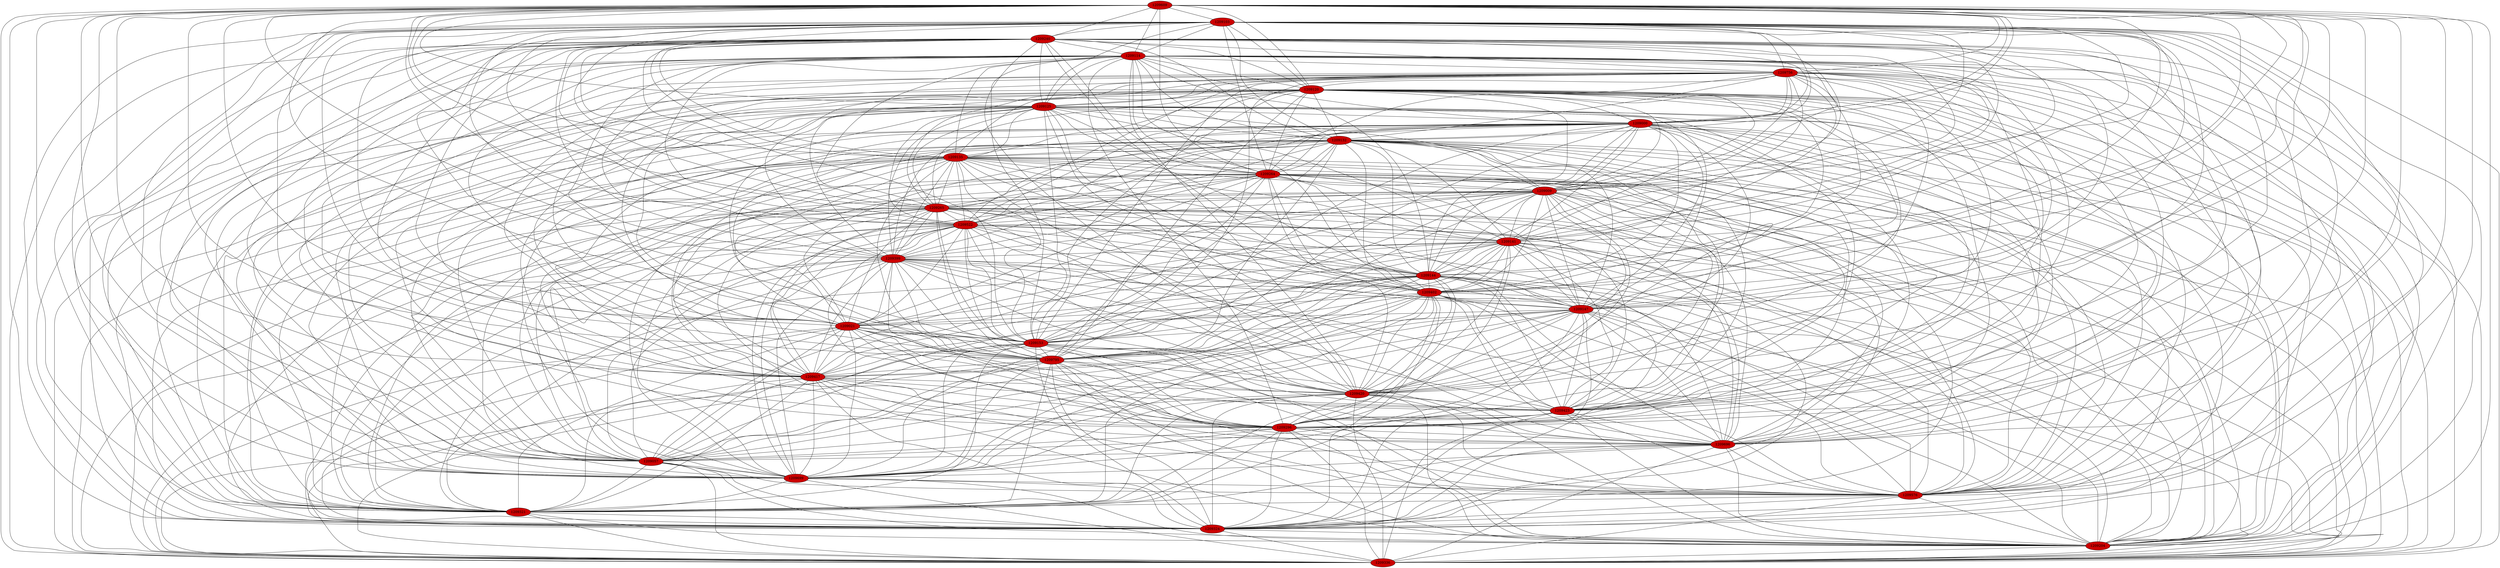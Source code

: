 graph CAMP_cc2 {
	K = 2.0;
	1209609 [style="filled", fillcolor="#cc0000"];
	1209103 [style="filled", fillcolor="#cc0000"];
	1209240 [style="filled", fillcolor="#cc0000"];
	1209114 [style="filled", fillcolor="#cc0000"];
	1209756 [style="filled", fillcolor="#cc0000"];
	1209120 [style="filled", fillcolor="#cc0000"];
	1209125 [style="filled", fillcolor="#cc0000"];
	1209000 [style="filled", fillcolor="#cc0000"];
	1209132 [style="filled", fillcolor="#cc0000"];
	1209135 [style="filled", fillcolor="#cc0000"];
	1209264 [style="filled", fillcolor="#cc0000"];
	1209009 [style="filled", fillcolor="#cc0000"];
	1209265 [style="filled", fillcolor="#cc0000"];
	1209522 [style="filled", fillcolor="#cc0000"];
	1209141 [style="filled", fillcolor="#cc0000"];
	1209399 [style="filled", fillcolor="#cc0000"];
	1209144 [style="filled", fillcolor="#cc0000"];
	1209402 [style="filled", fillcolor="#cc0000"];
	1209147 [style="filled", fillcolor="#cc0000"];
	1209021 [style="filled", fillcolor="#cc0000"];
	1209153 [style="filled", fillcolor="#cc0000"];
	1209795 [style="filled", fillcolor="#cc0000"];
	1209417 [style="filled", fillcolor="#cc0000"];
	1209420 [style="filled", fillcolor="#cc0000"];
	1209423 [style="filled", fillcolor="#cc0000"];
	1209296 [style="filled", fillcolor="#cc0000"];
	1209696 [style="filled", fillcolor="#cc0000"];
	1209057 [style="filled", fillcolor="#cc0000"];
	1209699 [style="filled", fillcolor="#cc0000"];
	1209576 [style="filled", fillcolor="#cc0000"];
	1209321 [style="filled", fillcolor="#cc0000"];
	1209324 [style="filled", fillcolor="#cc0000"];
	1209204 [style="filled", fillcolor="#cc0000"];
	1209336 [style="filled", fillcolor="#cc0000"];
	1209609 -- 1209000;
	1209609 -- 1209009;
	1209609 -- 1209021;
	1209609 -- 1209057;
	1209609 -- 1209103;
	1209609 -- 1209114;
	1209609 -- 1209120;
	1209609 -- 1209125;
	1209609 -- 1209132;
	1209609 -- 1209135;
	1209609 -- 1209141;
	1209609 -- 1209144;
	1209609 -- 1209147;
	1209609 -- 1209153;
	1209609 -- 1209204;
	1209609 -- 1209240;
	1209609 -- 1209264;
	1209609 -- 1209265;
	1209609 -- 1209296;
	1209609 -- 1209321;
	1209609 -- 1209324;
	1209609 -- 1209336;
	1209609 -- 1209399;
	1209609 -- 1209402;
	1209609 -- 1209417;
	1209609 -- 1209420;
	1209609 -- 1209423;
	1209609 -- 1209522;
	1209609 -- 1209576;
	1209609 -- 1209696;
	1209609 -- 1209699;
	1209609 -- 1209756;
	1209609 -- 1209795;
	1209103 -- 1209000;
	1209103 -- 1209009;
	1209103 -- 1209021;
	1209103 -- 1209057;
	1209103 -- 1209114;
	1209103 -- 1209120;
	1209103 -- 1209125;
	1209103 -- 1209132;
	1209103 -- 1209135;
	1209103 -- 1209141;
	1209103 -- 1209144;
	1209103 -- 1209147;
	1209103 -- 1209153;
	1209103 -- 1209204;
	1209103 -- 1209240;
	1209103 -- 1209264;
	1209103 -- 1209265;
	1209103 -- 1209296;
	1209103 -- 1209321;
	1209103 -- 1209324;
	1209103 -- 1209336;
	1209103 -- 1209399;
	1209103 -- 1209402;
	1209103 -- 1209417;
	1209103 -- 1209420;
	1209103 -- 1209423;
	1209103 -- 1209522;
	1209103 -- 1209576;
	1209103 -- 1209696;
	1209103 -- 1209699;
	1209103 -- 1209756;
	1209103 -- 1209795;
	1209240 -- 1209000;
	1209240 -- 1209009;
	1209240 -- 1209021;
	1209240 -- 1209057;
	1209240 -- 1209114;
	1209240 -- 1209120;
	1209240 -- 1209125;
	1209240 -- 1209132;
	1209240 -- 1209135;
	1209240 -- 1209141;
	1209240 -- 1209144;
	1209240 -- 1209147;
	1209240 -- 1209153;
	1209240 -- 1209204;
	1209240 -- 1209264;
	1209240 -- 1209265;
	1209240 -- 1209296;
	1209240 -- 1209321;
	1209240 -- 1209324;
	1209240 -- 1209336;
	1209240 -- 1209399;
	1209240 -- 1209402;
	1209240 -- 1209417;
	1209240 -- 1209420;
	1209240 -- 1209423;
	1209240 -- 1209522;
	1209240 -- 1209576;
	1209240 -- 1209696;
	1209240 -- 1209699;
	1209240 -- 1209756;
	1209240 -- 1209795;
	1209114 -- 1209000;
	1209114 -- 1209009;
	1209114 -- 1209021;
	1209114 -- 1209057;
	1209114 -- 1209120;
	1209114 -- 1209125;
	1209114 -- 1209132;
	1209114 -- 1209135;
	1209114 -- 1209141;
	1209114 -- 1209144;
	1209114 -- 1209147;
	1209114 -- 1209153;
	1209114 -- 1209204;
	1209114 -- 1209264;
	1209114 -- 1209265;
	1209114 -- 1209296;
	1209114 -- 1209321;
	1209114 -- 1209324;
	1209114 -- 1209336;
	1209114 -- 1209399;
	1209114 -- 1209402;
	1209114 -- 1209417;
	1209114 -- 1209420;
	1209114 -- 1209423;
	1209114 -- 1209522;
	1209114 -- 1209576;
	1209114 -- 1209696;
	1209114 -- 1209699;
	1209114 -- 1209756;
	1209114 -- 1209795;
	1209756 -- 1209000;
	1209756 -- 1209009;
	1209756 -- 1209021;
	1209756 -- 1209057;
	1209756 -- 1209120;
	1209756 -- 1209125;
	1209756 -- 1209132;
	1209756 -- 1209135;
	1209756 -- 1209141;
	1209756 -- 1209144;
	1209756 -- 1209147;
	1209756 -- 1209153;
	1209756 -- 1209204;
	1209756 -- 1209264;
	1209756 -- 1209265;
	1209756 -- 1209296;
	1209756 -- 1209321;
	1209756 -- 1209324;
	1209756 -- 1209336;
	1209756 -- 1209399;
	1209756 -- 1209402;
	1209756 -- 1209417;
	1209756 -- 1209420;
	1209756 -- 1209423;
	1209756 -- 1209522;
	1209756 -- 1209576;
	1209756 -- 1209696;
	1209756 -- 1209699;
	1209756 -- 1209795;
	1209120 -- 1209000;
	1209120 -- 1209009;
	1209120 -- 1209021;
	1209120 -- 1209057;
	1209120 -- 1209125;
	1209120 -- 1209132;
	1209120 -- 1209135;
	1209120 -- 1209141;
	1209120 -- 1209144;
	1209120 -- 1209147;
	1209120 -- 1209153;
	1209120 -- 1209204;
	1209120 -- 1209264;
	1209120 -- 1209265;
	1209120 -- 1209296;
	1209120 -- 1209321;
	1209120 -- 1209324;
	1209120 -- 1209336;
	1209120 -- 1209399;
	1209120 -- 1209402;
	1209120 -- 1209417;
	1209120 -- 1209420;
	1209120 -- 1209423;
	1209120 -- 1209522;
	1209120 -- 1209576;
	1209120 -- 1209696;
	1209120 -- 1209699;
	1209120 -- 1209795;
	1209125 -- 1209000;
	1209125 -- 1209009;
	1209125 -- 1209021;
	1209125 -- 1209057;
	1209125 -- 1209132;
	1209125 -- 1209135;
	1209125 -- 1209141;
	1209125 -- 1209144;
	1209125 -- 1209147;
	1209125 -- 1209153;
	1209125 -- 1209204;
	1209125 -- 1209264;
	1209125 -- 1209265;
	1209125 -- 1209296;
	1209125 -- 1209321;
	1209125 -- 1209324;
	1209125 -- 1209336;
	1209125 -- 1209399;
	1209125 -- 1209402;
	1209125 -- 1209417;
	1209125 -- 1209420;
	1209125 -- 1209423;
	1209125 -- 1209522;
	1209125 -- 1209576;
	1209125 -- 1209696;
	1209125 -- 1209699;
	1209125 -- 1209795;
	1209000 -- 1209009;
	1209000 -- 1209021;
	1209000 -- 1209057;
	1209000 -- 1209132;
	1209000 -- 1209135;
	1209000 -- 1209141;
	1209000 -- 1209144;
	1209000 -- 1209147;
	1209000 -- 1209153;
	1209000 -- 1209204;
	1209000 -- 1209264;
	1209000 -- 1209265;
	1209000 -- 1209296;
	1209000 -- 1209321;
	1209000 -- 1209324;
	1209000 -- 1209336;
	1209000 -- 1209399;
	1209000 -- 1209402;
	1209000 -- 1209417;
	1209000 -- 1209420;
	1209000 -- 1209423;
	1209000 -- 1209522;
	1209000 -- 1209576;
	1209000 -- 1209696;
	1209000 -- 1209699;
	1209000 -- 1209795;
	1209132 -- 1209009;
	1209132 -- 1209021;
	1209132 -- 1209057;
	1209132 -- 1209135;
	1209132 -- 1209141;
	1209132 -- 1209144;
	1209132 -- 1209147;
	1209132 -- 1209153;
	1209132 -- 1209204;
	1209132 -- 1209264;
	1209132 -- 1209265;
	1209132 -- 1209296;
	1209132 -- 1209321;
	1209132 -- 1209324;
	1209132 -- 1209336;
	1209132 -- 1209399;
	1209132 -- 1209402;
	1209132 -- 1209417;
	1209132 -- 1209420;
	1209132 -- 1209423;
	1209132 -- 1209522;
	1209132 -- 1209576;
	1209132 -- 1209696;
	1209132 -- 1209699;
	1209132 -- 1209795;
	1209135 -- 1209009;
	1209135 -- 1209021;
	1209135 -- 1209057;
	1209135 -- 1209141;
	1209135 -- 1209144;
	1209135 -- 1209147;
	1209135 -- 1209153;
	1209135 -- 1209204;
	1209135 -- 1209264;
	1209135 -- 1209265;
	1209135 -- 1209296;
	1209135 -- 1209321;
	1209135 -- 1209324;
	1209135 -- 1209336;
	1209135 -- 1209399;
	1209135 -- 1209402;
	1209135 -- 1209417;
	1209135 -- 1209420;
	1209135 -- 1209423;
	1209135 -- 1209522;
	1209135 -- 1209576;
	1209135 -- 1209696;
	1209135 -- 1209699;
	1209135 -- 1209795;
	1209264 -- 1209009;
	1209264 -- 1209021;
	1209264 -- 1209057;
	1209264 -- 1209141;
	1209264 -- 1209144;
	1209264 -- 1209147;
	1209264 -- 1209153;
	1209264 -- 1209204;
	1209264 -- 1209265;
	1209264 -- 1209296;
	1209264 -- 1209321;
	1209264 -- 1209324;
	1209264 -- 1209336;
	1209264 -- 1209399;
	1209264 -- 1209402;
	1209264 -- 1209417;
	1209264 -- 1209420;
	1209264 -- 1209423;
	1209264 -- 1209522;
	1209264 -- 1209576;
	1209264 -- 1209696;
	1209264 -- 1209699;
	1209264 -- 1209795;
	1209009 -- 1209021;
	1209009 -- 1209057;
	1209009 -- 1209141;
	1209009 -- 1209144;
	1209009 -- 1209147;
	1209009 -- 1209153;
	1209009 -- 1209204;
	1209009 -- 1209265;
	1209009 -- 1209296;
	1209009 -- 1209321;
	1209009 -- 1209324;
	1209009 -- 1209336;
	1209009 -- 1209399;
	1209009 -- 1209402;
	1209009 -- 1209417;
	1209009 -- 1209420;
	1209009 -- 1209423;
	1209009 -- 1209522;
	1209009 -- 1209576;
	1209009 -- 1209696;
	1209009 -- 1209699;
	1209009 -- 1209795;
	1209265 -- 1209021;
	1209265 -- 1209057;
	1209265 -- 1209141;
	1209265 -- 1209144;
	1209265 -- 1209147;
	1209265 -- 1209153;
	1209265 -- 1209204;
	1209265 -- 1209296;
	1209265 -- 1209321;
	1209265 -- 1209324;
	1209265 -- 1209336;
	1209265 -- 1209399;
	1209265 -- 1209402;
	1209265 -- 1209417;
	1209265 -- 1209420;
	1209265 -- 1209423;
	1209265 -- 1209522;
	1209265 -- 1209576;
	1209265 -- 1209696;
	1209265 -- 1209699;
	1209265 -- 1209795;
	1209522 -- 1209021;
	1209522 -- 1209057;
	1209522 -- 1209141;
	1209522 -- 1209144;
	1209522 -- 1209147;
	1209522 -- 1209153;
	1209522 -- 1209204;
	1209522 -- 1209296;
	1209522 -- 1209321;
	1209522 -- 1209324;
	1209522 -- 1209336;
	1209522 -- 1209399;
	1209522 -- 1209402;
	1209522 -- 1209417;
	1209522 -- 1209420;
	1209522 -- 1209423;
	1209522 -- 1209576;
	1209522 -- 1209696;
	1209522 -- 1209699;
	1209522 -- 1209795;
	1209141 -- 1209021;
	1209141 -- 1209057;
	1209141 -- 1209144;
	1209141 -- 1209147;
	1209141 -- 1209153;
	1209141 -- 1209204;
	1209141 -- 1209296;
	1209141 -- 1209321;
	1209141 -- 1209324;
	1209141 -- 1209336;
	1209141 -- 1209399;
	1209141 -- 1209402;
	1209141 -- 1209417;
	1209141 -- 1209420;
	1209141 -- 1209423;
	1209141 -- 1209576;
	1209141 -- 1209696;
	1209141 -- 1209699;
	1209141 -- 1209795;
	1209399 -- 1209021;
	1209399 -- 1209057;
	1209399 -- 1209144;
	1209399 -- 1209147;
	1209399 -- 1209153;
	1209399 -- 1209204;
	1209399 -- 1209296;
	1209399 -- 1209321;
	1209399 -- 1209324;
	1209399 -- 1209336;
	1209399 -- 1209402;
	1209399 -- 1209417;
	1209399 -- 1209420;
	1209399 -- 1209423;
	1209399 -- 1209576;
	1209399 -- 1209696;
	1209399 -- 1209699;
	1209399 -- 1209795;
	1209144 -- 1209021;
	1209144 -- 1209057;
	1209144 -- 1209147;
	1209144 -- 1209153;
	1209144 -- 1209204;
	1209144 -- 1209296;
	1209144 -- 1209321;
	1209144 -- 1209324;
	1209144 -- 1209336;
	1209144 -- 1209402;
	1209144 -- 1209417;
	1209144 -- 1209420;
	1209144 -- 1209423;
	1209144 -- 1209576;
	1209144 -- 1209696;
	1209144 -- 1209699;
	1209144 -- 1209795;
	1209402 -- 1209021;
	1209402 -- 1209057;
	1209402 -- 1209147;
	1209402 -- 1209153;
	1209402 -- 1209204;
	1209402 -- 1209296;
	1209402 -- 1209321;
	1209402 -- 1209324;
	1209402 -- 1209336;
	1209402 -- 1209417;
	1209402 -- 1209420;
	1209402 -- 1209423;
	1209402 -- 1209576;
	1209402 -- 1209696;
	1209402 -- 1209699;
	1209402 -- 1209795;
	1209147 -- 1209021;
	1209147 -- 1209057;
	1209147 -- 1209153;
	1209147 -- 1209204;
	1209147 -- 1209296;
	1209147 -- 1209321;
	1209147 -- 1209324;
	1209147 -- 1209336;
	1209147 -- 1209417;
	1209147 -- 1209420;
	1209147 -- 1209423;
	1209147 -- 1209576;
	1209147 -- 1209696;
	1209147 -- 1209699;
	1209147 -- 1209795;
	1209021 -- 1209057;
	1209021 -- 1209153;
	1209021 -- 1209204;
	1209021 -- 1209296;
	1209021 -- 1209321;
	1209021 -- 1209324;
	1209021 -- 1209336;
	1209021 -- 1209417;
	1209021 -- 1209420;
	1209021 -- 1209423;
	1209021 -- 1209576;
	1209021 -- 1209696;
	1209021 -- 1209699;
	1209021 -- 1209795;
	1209153 -- 1209057;
	1209153 -- 1209204;
	1209153 -- 1209296;
	1209153 -- 1209321;
	1209153 -- 1209324;
	1209153 -- 1209336;
	1209153 -- 1209417;
	1209153 -- 1209420;
	1209153 -- 1209423;
	1209153 -- 1209576;
	1209153 -- 1209696;
	1209153 -- 1209699;
	1209153 -- 1209795;
	1209795 -- 1209057;
	1209795 -- 1209204;
	1209795 -- 1209296;
	1209795 -- 1209321;
	1209795 -- 1209324;
	1209795 -- 1209336;
	1209795 -- 1209417;
	1209795 -- 1209420;
	1209795 -- 1209423;
	1209795 -- 1209576;
	1209795 -- 1209696;
	1209795 -- 1209699;
	1209417 -- 1209057;
	1209417 -- 1209204;
	1209417 -- 1209296;
	1209417 -- 1209321;
	1209417 -- 1209324;
	1209417 -- 1209336;
	1209417 -- 1209420;
	1209417 -- 1209423;
	1209417 -- 1209576;
	1209417 -- 1209696;
	1209417 -- 1209699;
	1209420 -- 1209057;
	1209420 -- 1209204;
	1209420 -- 1209296;
	1209420 -- 1209321;
	1209420 -- 1209324;
	1209420 -- 1209336;
	1209420 -- 1209423;
	1209420 -- 1209576;
	1209420 -- 1209696;
	1209420 -- 1209699;
	1209423 -- 1209057;
	1209423 -- 1209204;
	1209423 -- 1209296;
	1209423 -- 1209321;
	1209423 -- 1209324;
	1209423 -- 1209336;
	1209423 -- 1209576;
	1209423 -- 1209696;
	1209423 -- 1209699;
	1209296 -- 1209057;
	1209296 -- 1209204;
	1209296 -- 1209321;
	1209296 -- 1209324;
	1209296 -- 1209336;
	1209296 -- 1209576;
	1209296 -- 1209696;
	1209296 -- 1209699;
	1209696 -- 1209057;
	1209696 -- 1209204;
	1209696 -- 1209321;
	1209696 -- 1209324;
	1209696 -- 1209336;
	1209696 -- 1209576;
	1209696 -- 1209699;
	1209057 -- 1209204;
	1209057 -- 1209321;
	1209057 -- 1209324;
	1209057 -- 1209336;
	1209057 -- 1209576;
	1209057 -- 1209699;
	1209699 -- 1209204;
	1209699 -- 1209321;
	1209699 -- 1209324;
	1209699 -- 1209336;
	1209699 -- 1209576;
	1209576 -- 1209204;
	1209576 -- 1209321;
	1209576 -- 1209324;
	1209576 -- 1209336;
	1209321 -- 1209204;
	1209321 -- 1209324;
	1209321 -- 1209336;
	1209324 -- 1209204;
	1209324 -- 1209336;
	1209204 -- 1209336;
}
